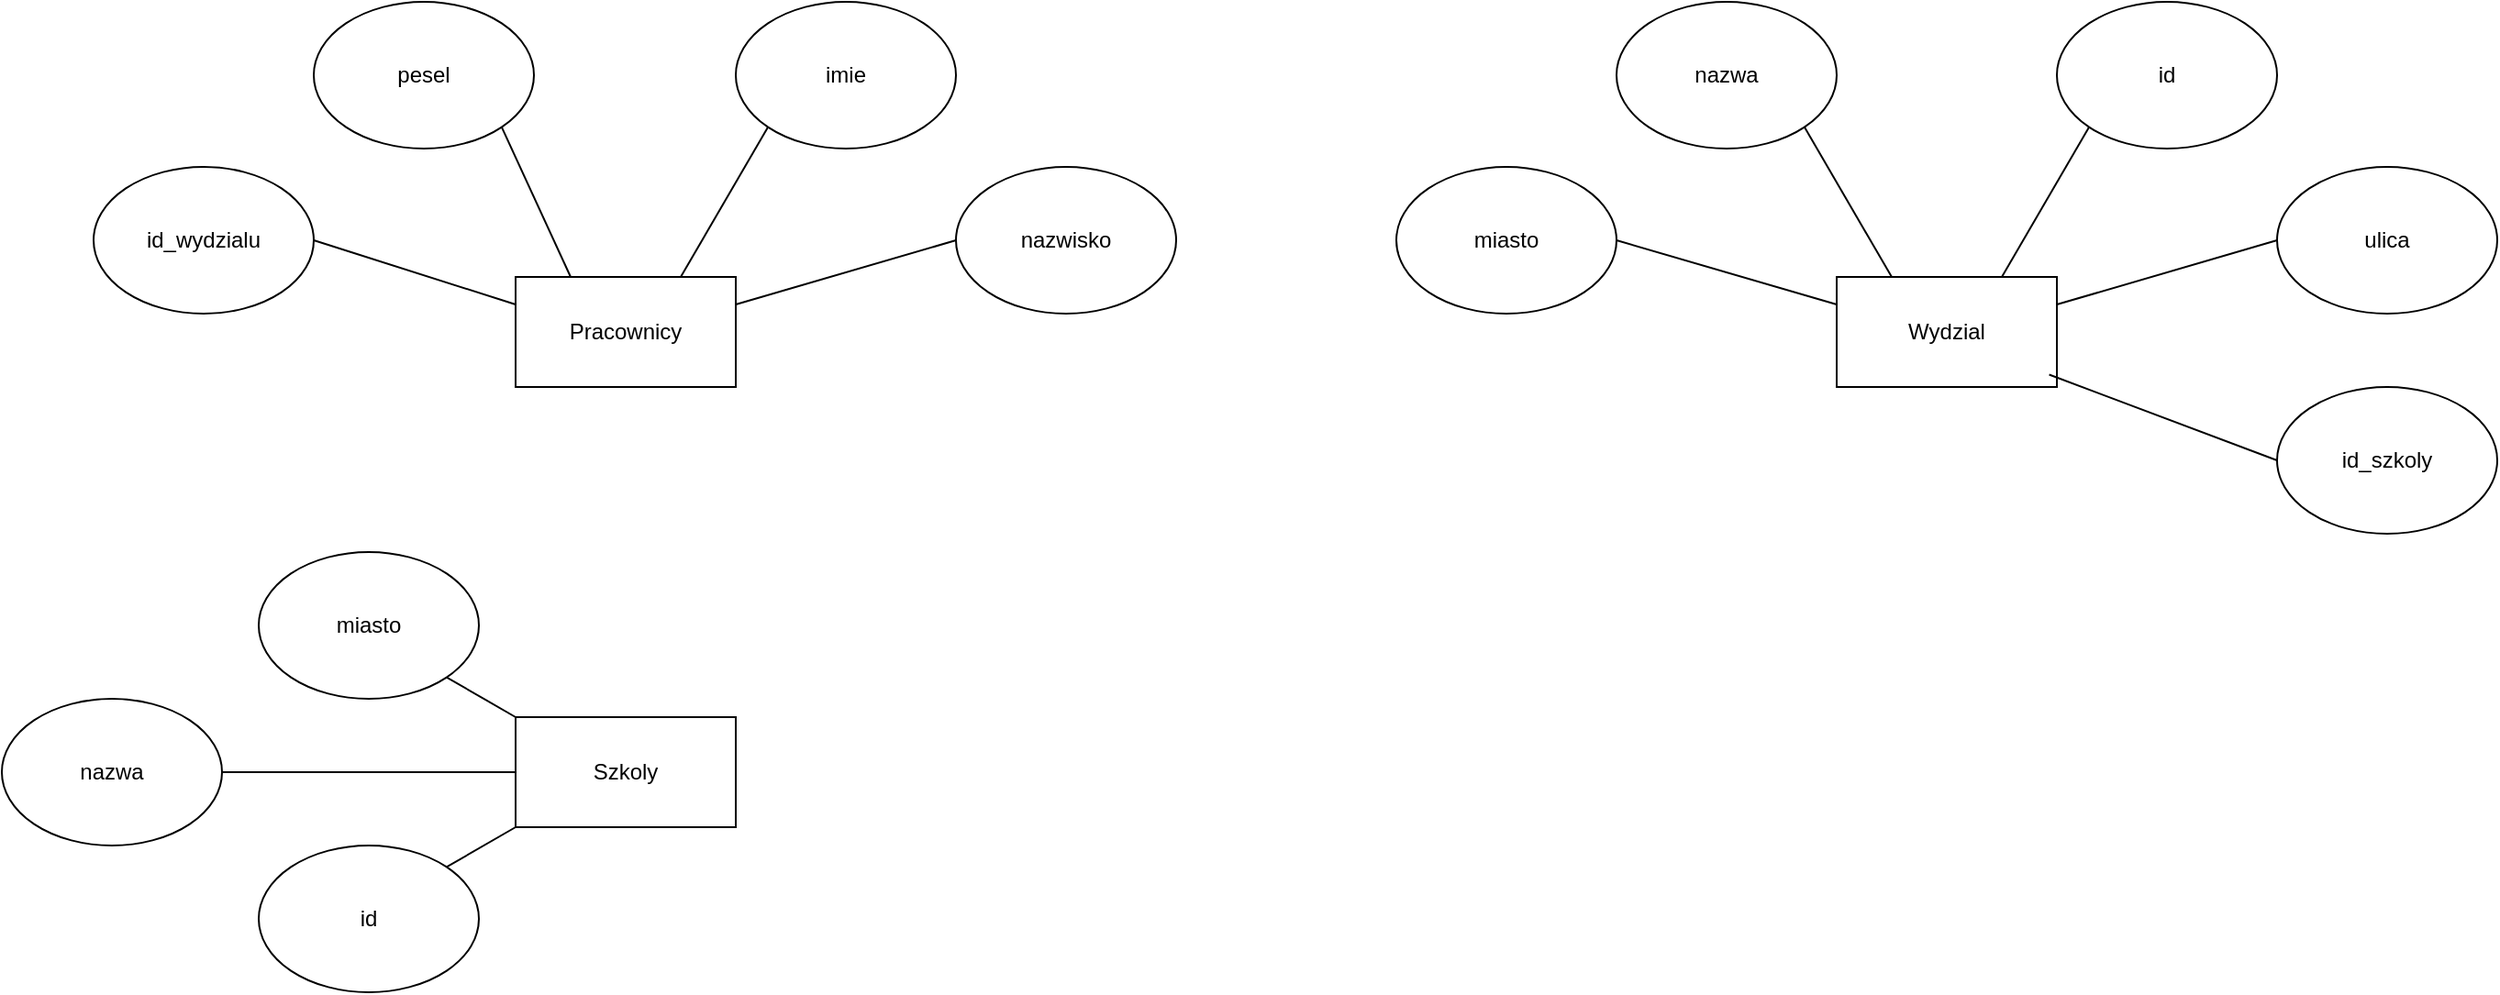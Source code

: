 <mxfile version="24.7.17">
  <diagram name="Strona-1" id="F5jWTiKt9q87XYjb5o2e">
    <mxGraphModel dx="2466" dy="942" grid="1" gridSize="10" guides="1" tooltips="1" connect="1" arrows="1" fold="1" page="1" pageScale="1" pageWidth="827" pageHeight="1169" math="0" shadow="0">
      <root>
        <mxCell id="0" />
        <mxCell id="1" parent="0" />
        <mxCell id="0DBAb4zutxslMaXPoEHi-1" value="Pracownicy" style="rounded=0;whiteSpace=wrap;html=1;" vertex="1" parent="1">
          <mxGeometry x="130" y="180" width="120" height="60" as="geometry" />
        </mxCell>
        <mxCell id="0DBAb4zutxslMaXPoEHi-2" value="pesel" style="ellipse;whiteSpace=wrap;html=1;" vertex="1" parent="1">
          <mxGeometry x="20" y="30" width="120" height="80" as="geometry" />
        </mxCell>
        <mxCell id="0DBAb4zutxslMaXPoEHi-3" value="" style="endArrow=none;html=1;rounded=0;entryX=1;entryY=1;entryDx=0;entryDy=0;exitX=0.25;exitY=0;exitDx=0;exitDy=0;" edge="1" parent="1" source="0DBAb4zutxslMaXPoEHi-1" target="0DBAb4zutxslMaXPoEHi-2">
          <mxGeometry width="50" height="50" relative="1" as="geometry">
            <mxPoint x="390" y="340" as="sourcePoint" />
            <mxPoint x="440" y="290" as="targetPoint" />
          </mxGeometry>
        </mxCell>
        <mxCell id="0DBAb4zutxslMaXPoEHi-4" value="imie" style="ellipse;whiteSpace=wrap;html=1;" vertex="1" parent="1">
          <mxGeometry x="250" y="30" width="120" height="80" as="geometry" />
        </mxCell>
        <mxCell id="0DBAb4zutxslMaXPoEHi-5" value="" style="endArrow=none;html=1;rounded=0;entryX=0;entryY=1;entryDx=0;entryDy=0;exitX=0.75;exitY=0;exitDx=0;exitDy=0;" edge="1" parent="1" source="0DBAb4zutxslMaXPoEHi-1" target="0DBAb4zutxslMaXPoEHi-4">
          <mxGeometry width="50" height="50" relative="1" as="geometry">
            <mxPoint x="390" y="340" as="sourcePoint" />
            <mxPoint x="440" y="290" as="targetPoint" />
          </mxGeometry>
        </mxCell>
        <mxCell id="0DBAb4zutxslMaXPoEHi-6" value="" style="endArrow=none;html=1;rounded=0;entryX=0;entryY=0.5;entryDx=0;entryDy=0;exitX=1;exitY=0.25;exitDx=0;exitDy=0;" edge="1" parent="1" source="0DBAb4zutxslMaXPoEHi-1" target="0DBAb4zutxslMaXPoEHi-7">
          <mxGeometry width="50" height="50" relative="1" as="geometry">
            <mxPoint x="260" y="240" as="sourcePoint" />
            <mxPoint x="308" y="158" as="targetPoint" />
          </mxGeometry>
        </mxCell>
        <mxCell id="0DBAb4zutxslMaXPoEHi-7" value="nazwisko" style="ellipse;whiteSpace=wrap;html=1;" vertex="1" parent="1">
          <mxGeometry x="370" y="120" width="120" height="80" as="geometry" />
        </mxCell>
        <mxCell id="0DBAb4zutxslMaXPoEHi-9" value="id_wydzialu" style="ellipse;whiteSpace=wrap;html=1;" vertex="1" parent="1">
          <mxGeometry x="-100" y="120" width="120" height="80" as="geometry" />
        </mxCell>
        <mxCell id="0DBAb4zutxslMaXPoEHi-10" value="" style="endArrow=none;html=1;rounded=0;entryX=1;entryY=0.5;entryDx=0;entryDy=0;exitX=0;exitY=0.25;exitDx=0;exitDy=0;" edge="1" parent="1" source="0DBAb4zutxslMaXPoEHi-1" target="0DBAb4zutxslMaXPoEHi-9">
          <mxGeometry width="50" height="50" relative="1" as="geometry">
            <mxPoint x="390" y="340" as="sourcePoint" />
            <mxPoint x="440" y="290" as="targetPoint" />
          </mxGeometry>
        </mxCell>
        <mxCell id="0DBAb4zutxslMaXPoEHi-11" value="Wydzial" style="rounded=0;whiteSpace=wrap;html=1;" vertex="1" parent="1">
          <mxGeometry x="850" y="180" width="120" height="60" as="geometry" />
        </mxCell>
        <mxCell id="0DBAb4zutxslMaXPoEHi-15" value="nazwa" style="ellipse;whiteSpace=wrap;html=1;" vertex="1" parent="1">
          <mxGeometry x="730" y="30" width="120" height="80" as="geometry" />
        </mxCell>
        <mxCell id="0DBAb4zutxslMaXPoEHi-16" value="id" style="ellipse;whiteSpace=wrap;html=1;" vertex="1" parent="1">
          <mxGeometry x="970" y="30" width="120" height="80" as="geometry" />
        </mxCell>
        <mxCell id="0DBAb4zutxslMaXPoEHi-17" value="ulica" style="ellipse;whiteSpace=wrap;html=1;" vertex="1" parent="1">
          <mxGeometry x="1090" y="120" width="120" height="80" as="geometry" />
        </mxCell>
        <mxCell id="0DBAb4zutxslMaXPoEHi-18" value="miasto" style="ellipse;whiteSpace=wrap;html=1;" vertex="1" parent="1">
          <mxGeometry x="610" y="120" width="120" height="80" as="geometry" />
        </mxCell>
        <mxCell id="0DBAb4zutxslMaXPoEHi-19" value="" style="endArrow=none;html=1;rounded=0;entryX=0;entryY=0.5;entryDx=0;entryDy=0;exitX=1;exitY=0.25;exitDx=0;exitDy=0;" edge="1" parent="1" source="0DBAb4zutxslMaXPoEHi-11" target="0DBAb4zutxslMaXPoEHi-17">
          <mxGeometry width="50" height="50" relative="1" as="geometry">
            <mxPoint x="550" y="240" as="sourcePoint" />
            <mxPoint x="600" y="190" as="targetPoint" />
          </mxGeometry>
        </mxCell>
        <mxCell id="0DBAb4zutxslMaXPoEHi-20" value="" style="endArrow=none;html=1;rounded=0;entryX=1;entryY=0.5;entryDx=0;entryDy=0;exitX=0;exitY=0.25;exitDx=0;exitDy=0;" edge="1" parent="1" source="0DBAb4zutxslMaXPoEHi-11" target="0DBAb4zutxslMaXPoEHi-18">
          <mxGeometry width="50" height="50" relative="1" as="geometry">
            <mxPoint x="550" y="240" as="sourcePoint" />
            <mxPoint x="600" y="190" as="targetPoint" />
          </mxGeometry>
        </mxCell>
        <mxCell id="0DBAb4zutxslMaXPoEHi-21" value="" style="endArrow=none;html=1;rounded=0;entryX=0;entryY=1;entryDx=0;entryDy=0;exitX=0.75;exitY=0;exitDx=0;exitDy=0;" edge="1" parent="1" source="0DBAb4zutxslMaXPoEHi-11" target="0DBAb4zutxslMaXPoEHi-16">
          <mxGeometry width="50" height="50" relative="1" as="geometry">
            <mxPoint x="550" y="240" as="sourcePoint" />
            <mxPoint x="600" y="190" as="targetPoint" />
          </mxGeometry>
        </mxCell>
        <mxCell id="0DBAb4zutxslMaXPoEHi-22" value="" style="endArrow=none;html=1;rounded=0;entryX=1;entryY=1;entryDx=0;entryDy=0;exitX=0.25;exitY=0;exitDx=0;exitDy=0;" edge="1" parent="1" source="0DBAb4zutxslMaXPoEHi-11" target="0DBAb4zutxslMaXPoEHi-15">
          <mxGeometry width="50" height="50" relative="1" as="geometry">
            <mxPoint x="550" y="240" as="sourcePoint" />
            <mxPoint x="600" y="190" as="targetPoint" />
          </mxGeometry>
        </mxCell>
        <mxCell id="0DBAb4zutxslMaXPoEHi-24" value="id_szkoly" style="ellipse;whiteSpace=wrap;html=1;" vertex="1" parent="1">
          <mxGeometry x="1090" y="240" width="120" height="80" as="geometry" />
        </mxCell>
        <mxCell id="0DBAb4zutxslMaXPoEHi-25" value="" style="endArrow=none;html=1;rounded=0;entryX=0;entryY=0.5;entryDx=0;entryDy=0;exitX=0.965;exitY=0.888;exitDx=0;exitDy=0;exitPerimeter=0;" edge="1" parent="1" source="0DBAb4zutxslMaXPoEHi-11" target="0DBAb4zutxslMaXPoEHi-24">
          <mxGeometry width="50" height="50" relative="1" as="geometry">
            <mxPoint x="590" y="340" as="sourcePoint" />
            <mxPoint x="640" y="290" as="targetPoint" />
          </mxGeometry>
        </mxCell>
        <mxCell id="0DBAb4zutxslMaXPoEHi-26" value="Szkoly" style="rounded=0;whiteSpace=wrap;html=1;" vertex="1" parent="1">
          <mxGeometry x="130" y="420" width="120" height="60" as="geometry" />
        </mxCell>
        <mxCell id="0DBAb4zutxslMaXPoEHi-27" value="id" style="ellipse;whiteSpace=wrap;html=1;" vertex="1" parent="1">
          <mxGeometry x="-10" y="490" width="120" height="80" as="geometry" />
        </mxCell>
        <mxCell id="0DBAb4zutxslMaXPoEHi-28" value="miasto" style="ellipse;whiteSpace=wrap;html=1;" vertex="1" parent="1">
          <mxGeometry x="-10" y="330" width="120" height="80" as="geometry" />
        </mxCell>
        <mxCell id="0DBAb4zutxslMaXPoEHi-29" value="nazwa" style="ellipse;whiteSpace=wrap;html=1;" vertex="1" parent="1">
          <mxGeometry x="-150" y="410" width="120" height="80" as="geometry" />
        </mxCell>
        <mxCell id="0DBAb4zutxslMaXPoEHi-30" value="" style="endArrow=none;html=1;rounded=0;entryX=1;entryY=1;entryDx=0;entryDy=0;exitX=0;exitY=0;exitDx=0;exitDy=0;" edge="1" parent="1" source="0DBAb4zutxslMaXPoEHi-26" target="0DBAb4zutxslMaXPoEHi-28">
          <mxGeometry width="50" height="50" relative="1" as="geometry">
            <mxPoint x="590" y="450" as="sourcePoint" />
            <mxPoint x="640" y="400" as="targetPoint" />
          </mxGeometry>
        </mxCell>
        <mxCell id="0DBAb4zutxslMaXPoEHi-31" value="" style="endArrow=none;html=1;rounded=0;entryX=1;entryY=0;entryDx=0;entryDy=0;exitX=0;exitY=1;exitDx=0;exitDy=0;" edge="1" parent="1" source="0DBAb4zutxslMaXPoEHi-26" target="0DBAb4zutxslMaXPoEHi-27">
          <mxGeometry width="50" height="50" relative="1" as="geometry">
            <mxPoint x="590" y="450" as="sourcePoint" />
            <mxPoint x="640" y="400" as="targetPoint" />
          </mxGeometry>
        </mxCell>
        <mxCell id="0DBAb4zutxslMaXPoEHi-32" value="" style="endArrow=none;html=1;rounded=0;exitX=1;exitY=0.5;exitDx=0;exitDy=0;entryX=0;entryY=0.5;entryDx=0;entryDy=0;" edge="1" parent="1" source="0DBAb4zutxslMaXPoEHi-29" target="0DBAb4zutxslMaXPoEHi-26">
          <mxGeometry width="50" height="50" relative="1" as="geometry">
            <mxPoint x="590" y="450" as="sourcePoint" />
            <mxPoint x="640" y="400" as="targetPoint" />
          </mxGeometry>
        </mxCell>
      </root>
    </mxGraphModel>
  </diagram>
</mxfile>
